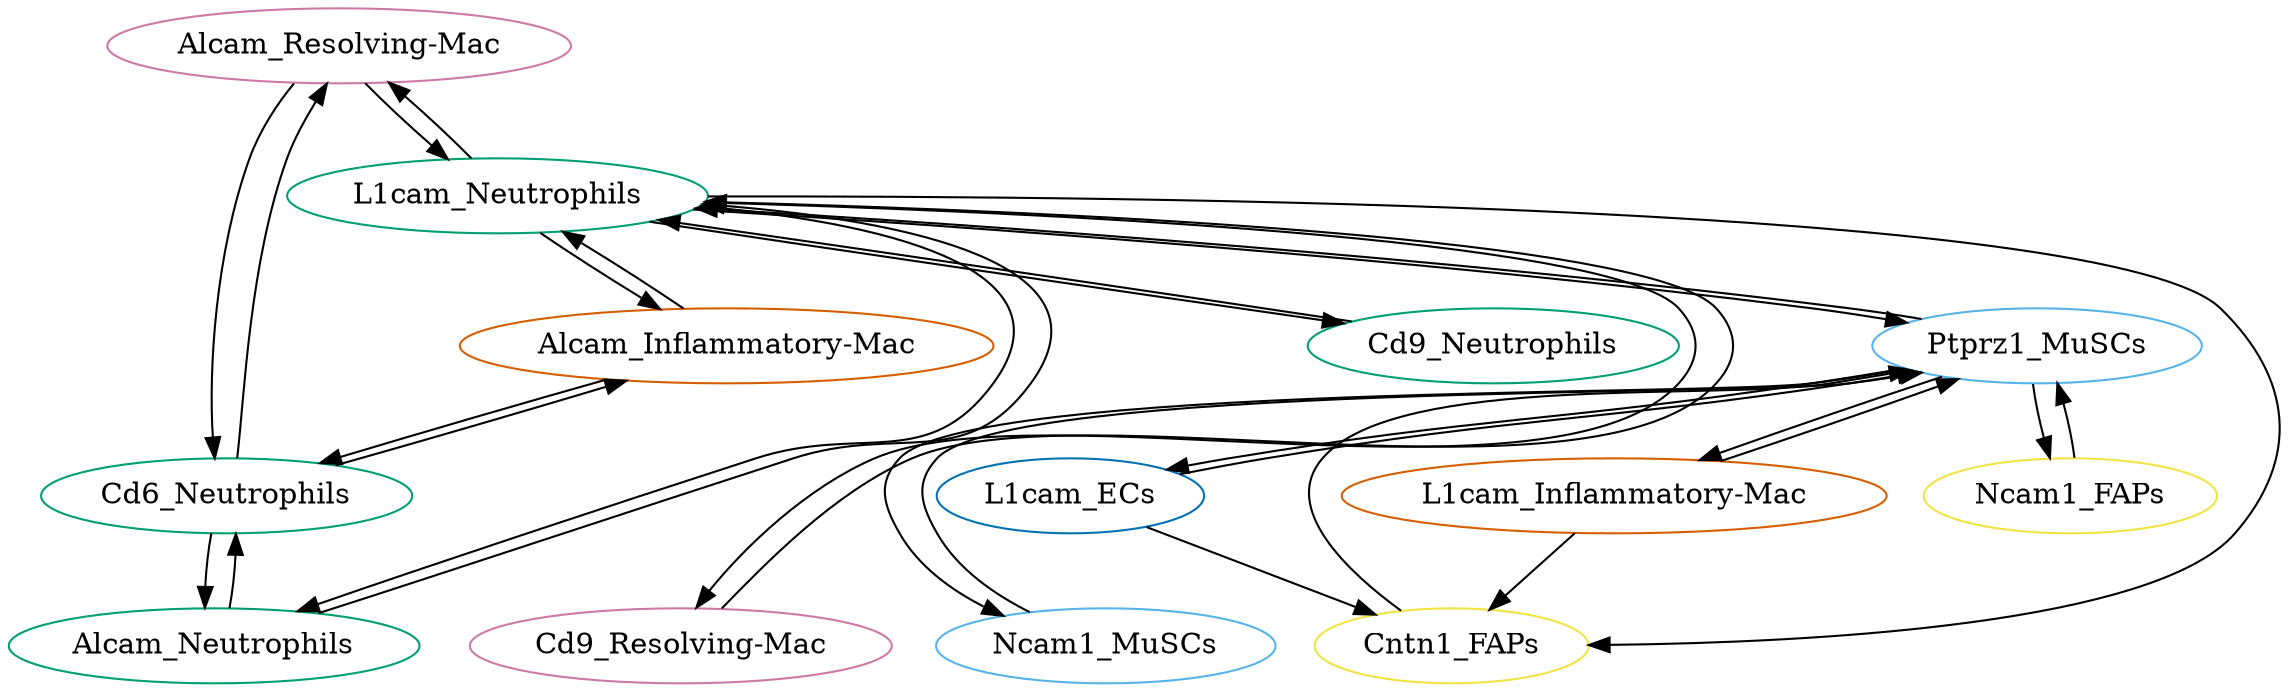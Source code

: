 strict digraph "" {
	"Alcam_Resolving-Mac"	[celltype="Resolving-Mac",
		color="#CC79A7",
		genesym=Alcam,
		nodetype=receiver,
		specificity=0.1647389374732149];
	L1cam_Neutrophils	[celltype=Neutrophils,
		color="#009E73",
		genesym=L1cam,
		nodetype=receiver,
		specificity=0.6080317382054886];
	"Alcam_Resolving-Mac" -> L1cam_Neutrophils	[ecolor="#CC79A7",
		origtype="Alcam_Resolving-Mac",
		weight=0.1001665025019642];
	Cd6_Neutrophils	[celltype=Neutrophils,
		color="#009E73",
		genesym=Cd6,
		nodetype=sender,
		specificity=0.7609106647367928];
	"Alcam_Resolving-Mac" -> Cd6_Neutrophils	[ecolor="#CC79A7",
		origtype="Alcam_Resolving-Mac",
		weight=0.1253516144207769];
	"Alcam_Inflammatory-Mac"	[celltype="Inflammatory-Mac",
		color="#D55E00",
		genesym=Alcam,
		nodetype=receiver,
		specificity=0.3219883503699801];
	"Alcam_Inflammatory-Mac" -> L1cam_Neutrophils	[ecolor="#D55E00",
		origtype="Alcam_Inflammatory-Mac",
		weight=0.1957791363573769];
	"Alcam_Inflammatory-Mac" -> Cd6_Neutrophils	[ecolor="#D55E00",
		origtype="Alcam_Inflammatory-Mac",
		weight=0.2450043697175249];
	Ncam1_MuSCs	[celltype=MuSCs,
		color="#56B4E9",
		genesym=Ncam1,
		nodetype=sender,
		specificity=0.6184839868322428];
	Ptprz1_MuSCs	[celltype=MuSCs,
		color="#56B4E9",
		genesym=Ptprz1,
		nodetype=receiver,
		specificity=0.9457805449469654];
	Ncam1_MuSCs -> Ptprz1_MuSCs	[ecolor="#56B4E9",
		origtype=Ncam1_MuSCs,
		weight=0.5849501221071703];
	Ncam1_FAPs	[celltype=FAPs,
		color="#F0E442",
		genesym=Ncam1,
		nodetype=sender,
		specificity=0.3282159160005915];
	Ncam1_FAPs -> Ptprz1_MuSCs	[ecolor="#F0E442",
		origtype=Ncam1_FAPs,
		weight=0.3104202278953069];
	"L1cam_Inflammatory-Mac"	[celltype="Inflammatory-Mac",
		color="#D55E00",
		genesym=L1cam,
		nodetype=sender,
		specificity=0.1087809232135948];
	Cntn1_FAPs	[celltype=FAPs,
		color="#F0E442",
		genesym=Cntn1,
		nodetype=receiver,
		specificity=1.0];
	"L1cam_Inflammatory-Mac" -> Cntn1_FAPs	[ecolor="#D55E00",
		origtype="L1cam_Inflammatory-Mac",
		weight=0.1087809232135948];
	"L1cam_Inflammatory-Mac" -> Ptprz1_MuSCs	[ecolor="#D55E00",
		origtype="L1cam_Inflammatory-Mac",
		weight=0.1028828808367877];
	Alcam_Neutrophils	[celltype=Neutrophils,
		color="#009E73",
		genesym=Alcam,
		nodetype=receiver,
		specificity=0.4948854644949822];
	Alcam_Neutrophils -> L1cam_Neutrophils	[ecolor="#009E73",
		origtype=Alcam_Neutrophils,
		weight=0.3009060691895146];
	Alcam_Neutrophils -> Cd6_Neutrophils	[ecolor="#009E73",
		origtype=Alcam_Neutrophils,
		weight=0.3765636277574533];
	"Cd9_Resolving-Mac"	[celltype="Resolving-Mac",
		color="#CC79A7",
		genesym=Cd9,
		nodetype=sender,
		specificity=0.213112216726851];
	"Cd9_Resolving-Mac" -> L1cam_Neutrophils	[ecolor="#CC79A7",
		origtype="Cd9_Resolving-Mac",
		weight=0.129578991569252];
	L1cam_Neutrophils -> "Alcam_Resolving-Mac"	[ecolor="#009E73",
		origtype=L1cam_Neutrophils,
		weight=0.1001665025019642];
	L1cam_Neutrophils -> "Alcam_Inflammatory-Mac"	[ecolor="#009E73",
		origtype=L1cam_Neutrophils,
		weight=0.1957791363573769];
	L1cam_Neutrophils -> Alcam_Neutrophils	[ecolor="#009E73",
		origtype=L1cam_Neutrophils,
		weight=0.3009060691895146];
	L1cam_Neutrophils -> "Cd9_Resolving-Mac"	[ecolor="#009E73",
		origtype=L1cam_Neutrophils,
		weight=0.129578991569252];
	Cd9_Neutrophils	[celltype=Neutrophils,
		color="#009E73",
		genesym=Cd9,
		nodetype=sender,
		specificity=0.4947812282762492];
	L1cam_Neutrophils -> Cd9_Neutrophils	[ecolor="#009E73",
		origtype=L1cam_Neutrophils,
		weight=0.3008426902602545];
	L1cam_Neutrophils -> Cntn1_FAPs	[ecolor="#009E73",
		origtype=L1cam_Neutrophils,
		weight=0.6080317382054886];
	L1cam_Neutrophils -> Ptprz1_MuSCs	[ecolor="#009E73",
		origtype=L1cam_Neutrophils,
		weight=0.5750645887050376];
	Cd6_Neutrophils -> "Alcam_Resolving-Mac"	[ecolor="#009E73",
		origtype=Cd6_Neutrophils,
		weight=0.1253516144207769];
	Cd6_Neutrophils -> "Alcam_Inflammatory-Mac"	[ecolor="#009E73",
		origtype=Cd6_Neutrophils,
		weight=0.2450043697175249];
	Cd6_Neutrophils -> Alcam_Neutrophils	[ecolor="#009E73",
		origtype=Cd6_Neutrophils,
		weight=0.3765636277574533];
	Cd9_Neutrophils -> L1cam_Neutrophils	[ecolor="#009E73",
		origtype=Cd9_Neutrophils,
		weight=0.3008426902602545];
	L1cam_ECs	[celltype=ECs,
		color="#0072B2",
		genesym=L1cam,
		nodetype=sender,
		specificity=0.1245005002255258];
	L1cam_ECs -> Cntn1_FAPs	[ecolor="#0072B2",
		origtype=L1cam_ECs,
		weight=0.1245005002255258];
	L1cam_ECs -> Ptprz1_MuSCs	[ecolor="#0072B2",
		origtype=L1cam_ECs,
		weight=0.1177501509494676];
	Cntn1_FAPs -> Ptprz1_MuSCs	[ecolor="#F0E442",
		origtype=Cntn1_FAPs,
		weight=0.9457805449469654];
	Ptprz1_MuSCs -> Ncam1_MuSCs	[ecolor="#56B4E9",
		origtype=Ptprz1_MuSCs,
		weight=0.5849501221071703];
	Ptprz1_MuSCs -> Ncam1_FAPs	[ecolor="#56B4E9",
		origtype=Ptprz1_MuSCs,
		weight=0.3104202278953069];
	Ptprz1_MuSCs -> "L1cam_Inflammatory-Mac"	[ecolor="#56B4E9",
		origtype=Ptprz1_MuSCs,
		weight=0.1028828808367877];
	Ptprz1_MuSCs -> L1cam_Neutrophils	[ecolor="#56B4E9",
		origtype=Ptprz1_MuSCs,
		weight=0.5750645887050376];
	Ptprz1_MuSCs -> L1cam_ECs	[ecolor="#56B4E9",
		origtype=Ptprz1_MuSCs,
		weight=0.1177501509494676];
}
